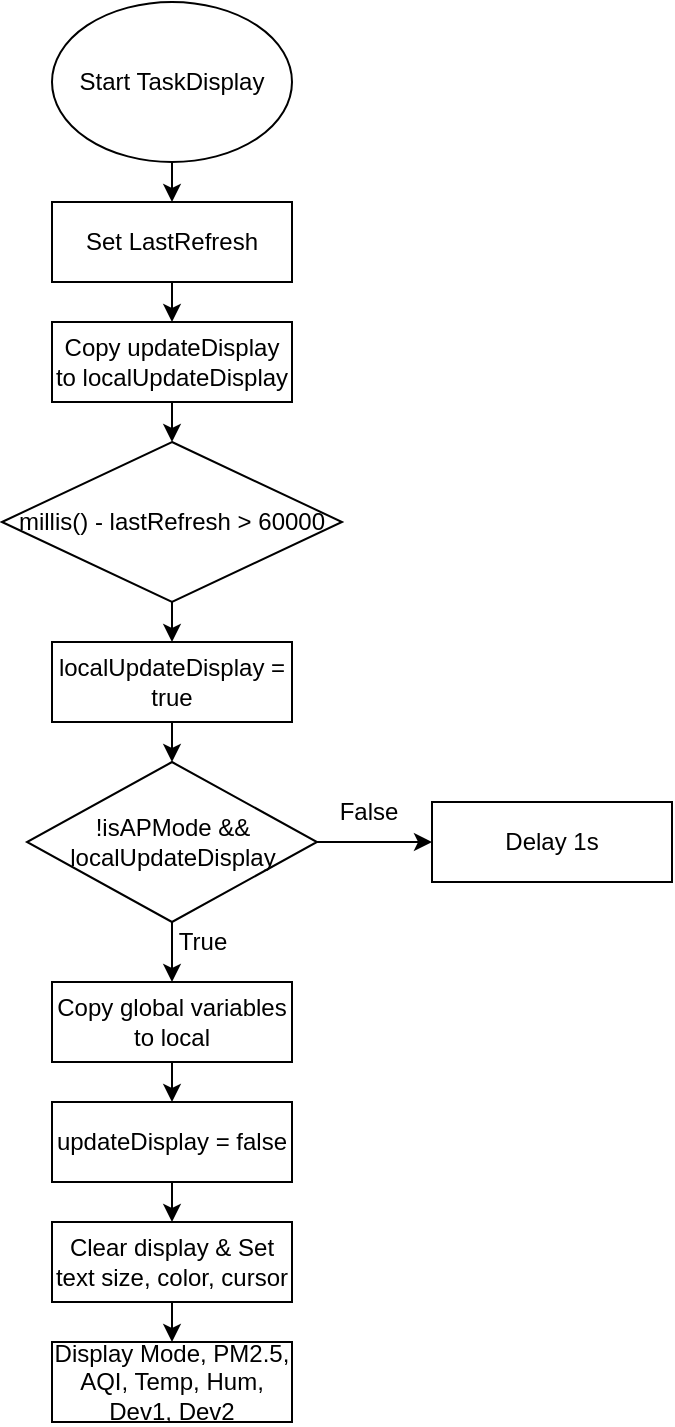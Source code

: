 <mxfile version="26.2.15">
  <diagram name="Page-1" id="7XLprVPHeOub8C5tAgV9">
    <mxGraphModel dx="1507" dy="833" grid="1" gridSize="10" guides="1" tooltips="1" connect="1" arrows="1" fold="1" page="1" pageScale="1" pageWidth="850" pageHeight="1100" math="0" shadow="0">
      <root>
        <mxCell id="0" />
        <mxCell id="1" parent="0" />
        <mxCell id="wOrWwKcR2dRhqfUQ0Mfw-4" style="edgeStyle=orthogonalEdgeStyle;rounded=0;orthogonalLoop=1;jettySize=auto;html=1;exitX=0.5;exitY=1;exitDx=0;exitDy=0;entryX=0.5;entryY=0;entryDx=0;entryDy=0;" parent="1" source="wOrWwKcR2dRhqfUQ0Mfw-1" target="wOrWwKcR2dRhqfUQ0Mfw-3" edge="1">
          <mxGeometry relative="1" as="geometry" />
        </mxCell>
        <mxCell id="wOrWwKcR2dRhqfUQ0Mfw-1" value="&lt;div&gt;Start TaskDisplay&lt;/div&gt;" style="ellipse;whiteSpace=wrap;html=1;" parent="1" vertex="1">
          <mxGeometry x="240" y="80" width="120" height="80" as="geometry" />
        </mxCell>
        <mxCell id="wOrWwKcR2dRhqfUQ0Mfw-7" style="edgeStyle=orthogonalEdgeStyle;rounded=0;orthogonalLoop=1;jettySize=auto;html=1;exitX=0.5;exitY=1;exitDx=0;exitDy=0;entryX=0.5;entryY=0;entryDx=0;entryDy=0;" parent="1" source="wOrWwKcR2dRhqfUQ0Mfw-3" target="wOrWwKcR2dRhqfUQ0Mfw-5" edge="1">
          <mxGeometry relative="1" as="geometry" />
        </mxCell>
        <mxCell id="wOrWwKcR2dRhqfUQ0Mfw-3" value="Set LastRefresh" style="rounded=0;whiteSpace=wrap;html=1;" parent="1" vertex="1">
          <mxGeometry x="240" y="180" width="120" height="40" as="geometry" />
        </mxCell>
        <mxCell id="wOrWwKcR2dRhqfUQ0Mfw-8" style="edgeStyle=orthogonalEdgeStyle;rounded=0;orthogonalLoop=1;jettySize=auto;html=1;exitX=0.5;exitY=1;exitDx=0;exitDy=0;entryX=0.5;entryY=0;entryDx=0;entryDy=0;" parent="1" source="wOrWwKcR2dRhqfUQ0Mfw-5" target="wOrWwKcR2dRhqfUQ0Mfw-6" edge="1">
          <mxGeometry relative="1" as="geometry" />
        </mxCell>
        <mxCell id="wOrWwKcR2dRhqfUQ0Mfw-5" value="&lt;div&gt;Copy updateDisplay to localUpdateDisplay&lt;/div&gt;" style="rounded=0;whiteSpace=wrap;html=1;" parent="1" vertex="1">
          <mxGeometry x="240" y="240" width="120" height="40" as="geometry" />
        </mxCell>
        <mxCell id="wOrWwKcR2dRhqfUQ0Mfw-13" style="edgeStyle=orthogonalEdgeStyle;rounded=0;orthogonalLoop=1;jettySize=auto;html=1;exitX=0.5;exitY=1;exitDx=0;exitDy=0;entryX=0.5;entryY=0;entryDx=0;entryDy=0;" parent="1" source="wOrWwKcR2dRhqfUQ0Mfw-6" target="wOrWwKcR2dRhqfUQ0Mfw-12" edge="1">
          <mxGeometry relative="1" as="geometry" />
        </mxCell>
        <mxCell id="wOrWwKcR2dRhqfUQ0Mfw-6" value="&lt;div&gt;millis() - lastRefresh &amp;gt; 60000&lt;/div&gt;" style="rhombus;whiteSpace=wrap;html=1;" parent="1" vertex="1">
          <mxGeometry x="215" y="300" width="170" height="80" as="geometry" />
        </mxCell>
        <mxCell id="wOrWwKcR2dRhqfUQ0Mfw-22" style="edgeStyle=orthogonalEdgeStyle;rounded=0;orthogonalLoop=1;jettySize=auto;html=1;exitX=0.5;exitY=1;exitDx=0;exitDy=0;entryX=0.5;entryY=0;entryDx=0;entryDy=0;" parent="1" source="wOrWwKcR2dRhqfUQ0Mfw-9" target="wOrWwKcR2dRhqfUQ0Mfw-20" edge="1">
          <mxGeometry relative="1" as="geometry" />
        </mxCell>
        <mxCell id="wOrWwKcR2dRhqfUQ0Mfw-9" value="&lt;div&gt;updateDisplay = false&lt;/div&gt;" style="rounded=0;whiteSpace=wrap;html=1;" parent="1" vertex="1">
          <mxGeometry x="240" y="630" width="120" height="40" as="geometry" />
        </mxCell>
        <mxCell id="wOrWwKcR2dRhqfUQ0Mfw-19" style="edgeStyle=orthogonalEdgeStyle;rounded=0;orthogonalLoop=1;jettySize=auto;html=1;exitX=0.5;exitY=1;exitDx=0;exitDy=0;entryX=0.5;entryY=0;entryDx=0;entryDy=0;" parent="1" source="wOrWwKcR2dRhqfUQ0Mfw-10" target="wOrWwKcR2dRhqfUQ0Mfw-9" edge="1">
          <mxGeometry relative="1" as="geometry" />
        </mxCell>
        <mxCell id="wOrWwKcR2dRhqfUQ0Mfw-10" value="&lt;div&gt;Copy global variables to local&lt;/div&gt;" style="rounded=0;whiteSpace=wrap;html=1;" parent="1" vertex="1">
          <mxGeometry x="240" y="570" width="120" height="40" as="geometry" />
        </mxCell>
        <mxCell id="wOrWwKcR2dRhqfUQ0Mfw-11" value="&lt;div&gt;Delay 1s&lt;/div&gt;" style="rounded=0;whiteSpace=wrap;html=1;" parent="1" vertex="1">
          <mxGeometry x="430" y="480" width="120" height="40" as="geometry" />
        </mxCell>
        <mxCell id="wOrWwKcR2dRhqfUQ0Mfw-17" style="edgeStyle=orthogonalEdgeStyle;rounded=0;orthogonalLoop=1;jettySize=auto;html=1;exitX=0.5;exitY=1;exitDx=0;exitDy=0;entryX=0.5;entryY=0;entryDx=0;entryDy=0;" parent="1" source="wOrWwKcR2dRhqfUQ0Mfw-12" target="wOrWwKcR2dRhqfUQ0Mfw-15" edge="1">
          <mxGeometry relative="1" as="geometry" />
        </mxCell>
        <mxCell id="wOrWwKcR2dRhqfUQ0Mfw-12" value="localUpdateDisplay = true" style="rounded=0;whiteSpace=wrap;html=1;" parent="1" vertex="1">
          <mxGeometry x="240" y="400" width="120" height="40" as="geometry" />
        </mxCell>
        <mxCell id="wOrWwKcR2dRhqfUQ0Mfw-14" style="edgeStyle=orthogonalEdgeStyle;rounded=0;orthogonalLoop=1;jettySize=auto;html=1;exitX=0.5;exitY=1;exitDx=0;exitDy=0;" parent="1" source="wOrWwKcR2dRhqfUQ0Mfw-5" target="wOrWwKcR2dRhqfUQ0Mfw-5" edge="1">
          <mxGeometry relative="1" as="geometry" />
        </mxCell>
        <mxCell id="wOrWwKcR2dRhqfUQ0Mfw-16" style="edgeStyle=orthogonalEdgeStyle;rounded=0;orthogonalLoop=1;jettySize=auto;html=1;exitX=1;exitY=0.5;exitDx=0;exitDy=0;entryX=0;entryY=0.5;entryDx=0;entryDy=0;" parent="1" source="wOrWwKcR2dRhqfUQ0Mfw-15" target="wOrWwKcR2dRhqfUQ0Mfw-11" edge="1">
          <mxGeometry relative="1" as="geometry" />
        </mxCell>
        <mxCell id="wOrWwKcR2dRhqfUQ0Mfw-18" style="edgeStyle=orthogonalEdgeStyle;rounded=0;orthogonalLoop=1;jettySize=auto;html=1;exitX=0.5;exitY=1;exitDx=0;exitDy=0;entryX=0.5;entryY=0;entryDx=0;entryDy=0;" parent="1" source="wOrWwKcR2dRhqfUQ0Mfw-15" target="wOrWwKcR2dRhqfUQ0Mfw-10" edge="1">
          <mxGeometry relative="1" as="geometry" />
        </mxCell>
        <mxCell id="wOrWwKcR2dRhqfUQ0Mfw-15" value="&lt;div&gt;!isAPMode &amp;amp;&amp;amp; localUpdateDisplay&lt;/div&gt;" style="rhombus;whiteSpace=wrap;html=1;" parent="1" vertex="1">
          <mxGeometry x="227.5" y="460" width="145" height="80" as="geometry" />
        </mxCell>
        <mxCell id="wOrWwKcR2dRhqfUQ0Mfw-23" style="edgeStyle=orthogonalEdgeStyle;rounded=0;orthogonalLoop=1;jettySize=auto;html=1;exitX=0.5;exitY=1;exitDx=0;exitDy=0;entryX=0.5;entryY=0;entryDx=0;entryDy=0;" parent="1" source="wOrWwKcR2dRhqfUQ0Mfw-20" target="wOrWwKcR2dRhqfUQ0Mfw-21" edge="1">
          <mxGeometry relative="1" as="geometry" />
        </mxCell>
        <mxCell id="wOrWwKcR2dRhqfUQ0Mfw-20" value="&lt;div&gt;Clear display &amp;amp;&amp;nbsp;&lt;span style=&quot;background-color: transparent; color: light-dark(rgb(0, 0, 0), rgb(255, 255, 255));&quot;&gt;Set text size, color, cursor&lt;/span&gt;&lt;/div&gt;" style="rounded=0;whiteSpace=wrap;html=1;" parent="1" vertex="1">
          <mxGeometry x="240" y="690" width="120" height="40" as="geometry" />
        </mxCell>
        <mxCell id="wOrWwKcR2dRhqfUQ0Mfw-21" value="&lt;div&gt;Display Mode, PM2.5, AQI, Temp, Hum, Dev1, Dev2&lt;/div&gt;" style="rounded=0;whiteSpace=wrap;html=1;" parent="1" vertex="1">
          <mxGeometry x="240" y="750" width="120" height="40" as="geometry" />
        </mxCell>
        <mxCell id="wOrWwKcR2dRhqfUQ0Mfw-24" value="False" style="text;html=1;align=center;verticalAlign=middle;resizable=0;points=[];autosize=1;strokeColor=none;fillColor=none;" parent="1" vertex="1">
          <mxGeometry x="372.5" y="470" width="50" height="30" as="geometry" />
        </mxCell>
        <mxCell id="wOrWwKcR2dRhqfUQ0Mfw-25" value="True" style="text;html=1;align=center;verticalAlign=middle;resizable=0;points=[];autosize=1;strokeColor=none;fillColor=none;" parent="1" vertex="1">
          <mxGeometry x="290" y="535" width="50" height="30" as="geometry" />
        </mxCell>
      </root>
    </mxGraphModel>
  </diagram>
</mxfile>
